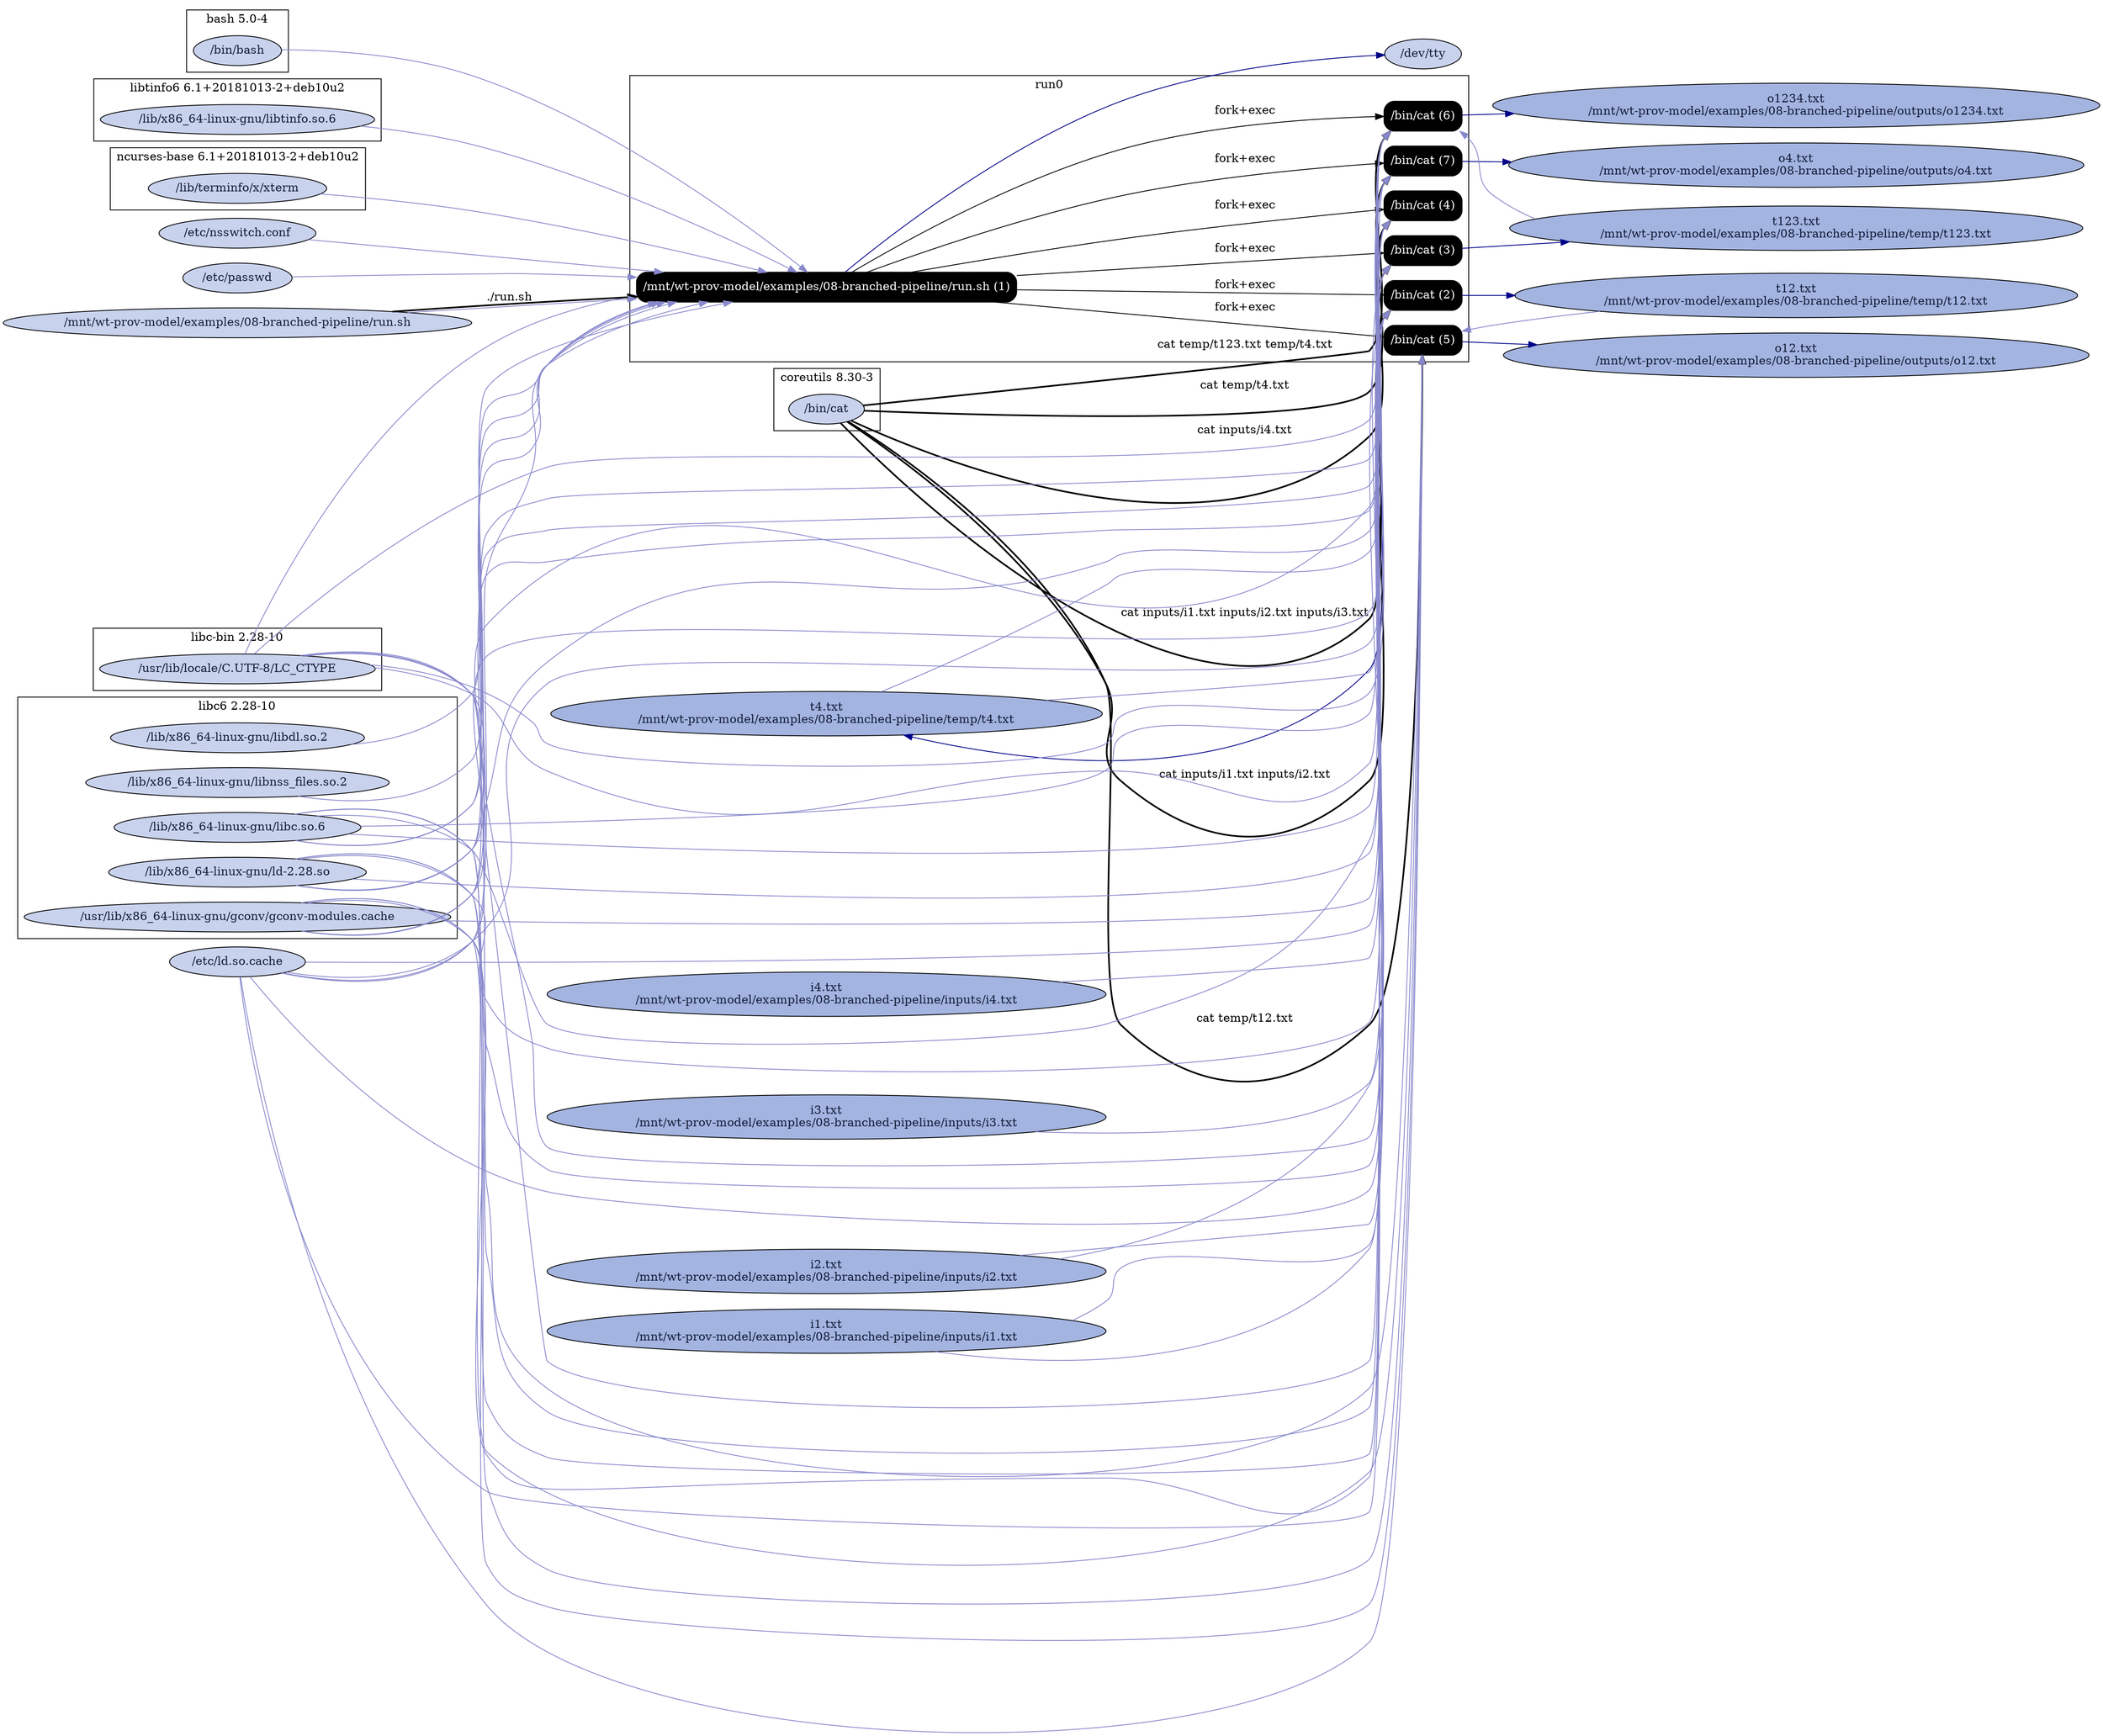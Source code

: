 digraph G {
    rankdir=LR;

    /* programs */
    node [shape=box fontcolor=white fillcolor=black style="filled,rounded"];
    subgraph cluster_run0 {
        label="run0";
        prog0 [label="/mnt/wt-prov-model/examples/08-branched-pipeline/run.sh (1)"];
        prog1 [label="/bin/cat (2)"];
        prog0 -> prog1 [label="fork+exec"];
        prog2 [label="/bin/cat (3)"];
        prog0 -> prog2 [label="fork+exec"];
        prog3 [label="/bin/cat (4)"];
        prog0 -> prog3 [label="fork+exec"];
        prog4 [label="/bin/cat (5)"];
        prog0 -> prog4 [label="fork+exec"];
        prog5 [label="/bin/cat (6)"];
        prog0 -> prog5 [label="fork+exec"];
        prog6 [label="/bin/cat (7)"];
        prog0 -> prog6 [label="fork+exec"];
    }

    node [shape=ellipse fontcolor="#131C39" fillcolor="#C9D2ED"];

    /* system packages */
    subgraph cluster_pkg0 {
        label="bash 5.0-4";
        "/bin/bash";
    }
    subgraph cluster_pkg1 {
        label="coreutils 8.30-3";
        "/bin/cat";
    }
    subgraph cluster_pkg2 {
        label="libc-bin 2.28-10";
        "/usr/lib/locale/C.UTF-8/LC_CTYPE";
    }
    subgraph cluster_pkg3 {
        label="libc6 2.28-10";
        "/lib/x86_64-linux-gnu/ld-2.28.so";
        "/lib/x86_64-linux-gnu/libc.so.6";
        "/lib/x86_64-linux-gnu/libdl.so.2";
        "/lib/x86_64-linux-gnu/libnss_files.so.2";
        "/usr/lib/x86_64-linux-gnu/gconv/gconv-modules.cache";
    }
    subgraph cluster_pkg4 {
        label="libtinfo6 6.1+20181013-2+deb10u2";
        "/lib/x86_64-linux-gnu/libtinfo.so.6";
    }
    subgraph cluster_pkg5 {
        label="ncurses-base 6.1+20181013-2+deb10u2";
        "/lib/terminfo/x/xterm";
    }

    /* other files */
    "/dev/tty";
    "/etc/ld.so.cache";
    "/etc/nsswitch.conf";
    "/etc/passwd";
    "/mnt/wt-prov-model/examples/08-branched-pipeline/inputs/i1.txt" [fillcolor="#A3B4E0", label="i1.txt\n/mnt/wt-prov-model/examples/08-branched-pipeline/inputs/i1.txt"];
    "/mnt/wt-prov-model/examples/08-branched-pipeline/inputs/i2.txt" [fillcolor="#A3B4E0", label="i2.txt\n/mnt/wt-prov-model/examples/08-branched-pipeline/inputs/i2.txt"];
    "/mnt/wt-prov-model/examples/08-branched-pipeline/inputs/i3.txt" [fillcolor="#A3B4E0", label="i3.txt\n/mnt/wt-prov-model/examples/08-branched-pipeline/inputs/i3.txt"];
    "/mnt/wt-prov-model/examples/08-branched-pipeline/inputs/i4.txt" [fillcolor="#A3B4E0", label="i4.txt\n/mnt/wt-prov-model/examples/08-branched-pipeline/inputs/i4.txt"];
    "/mnt/wt-prov-model/examples/08-branched-pipeline/outputs/o12.txt" [fillcolor="#A3B4E0", label="o12.txt\n/mnt/wt-prov-model/examples/08-branched-pipeline/outputs/o12.txt"];
    "/mnt/wt-prov-model/examples/08-branched-pipeline/outputs/o1234.txt" [fillcolor="#A3B4E0", label="o1234.txt\n/mnt/wt-prov-model/examples/08-branched-pipeline/outputs/o1234.txt"];
    "/mnt/wt-prov-model/examples/08-branched-pipeline/outputs/o4.txt" [fillcolor="#A3B4E0", label="o4.txt\n/mnt/wt-prov-model/examples/08-branched-pipeline/outputs/o4.txt"];
    "/mnt/wt-prov-model/examples/08-branched-pipeline/run.sh";
    "/mnt/wt-prov-model/examples/08-branched-pipeline/temp/t12.txt" [fillcolor="#A3B4E0", label="t12.txt\n/mnt/wt-prov-model/examples/08-branched-pipeline/temp/t12.txt"];
    "/mnt/wt-prov-model/examples/08-branched-pipeline/temp/t123.txt" [fillcolor="#A3B4E0", label="t123.txt\n/mnt/wt-prov-model/examples/08-branched-pipeline/temp/t123.txt"];
    "/mnt/wt-prov-model/examples/08-branched-pipeline/temp/t4.txt" [fillcolor="#A3B4E0", label="t4.txt\n/mnt/wt-prov-model/examples/08-branched-pipeline/temp/t4.txt"];

    "/mnt/wt-prov-model/examples/08-branched-pipeline/run.sh" -> prog0 [style=bold, label="./run.sh"];
    "/bin/bash" -> prog0 [color="#8888CC"];
    "/lib/x86_64-linux-gnu/ld-2.28.so" -> prog0 [color="#8888CC"];
    "/etc/ld.so.cache" -> prog0 [color="#8888CC"];
    "/lib/x86_64-linux-gnu/libtinfo.so.6" -> prog0 [color="#8888CC"];
    "/lib/x86_64-linux-gnu/libdl.so.2" -> prog0 [color="#8888CC"];
    "/lib/x86_64-linux-gnu/libc.so.6" -> prog0 [color="#8888CC"];
    prog0 -> "/dev/tty" [color="#000088"];
    "/usr/lib/locale/C.UTF-8/LC_CTYPE" -> prog0 [color="#8888CC"];
    "/usr/lib/x86_64-linux-gnu/gconv/gconv-modules.cache" -> prog0 [color="#8888CC"];
    "/etc/nsswitch.conf" -> prog0 [color="#8888CC"];
    "/lib/x86_64-linux-gnu/libnss_files.so.2" -> prog0 [color="#8888CC"];
    "/etc/passwd" -> prog0 [color="#8888CC"];
    "/mnt/wt-prov-model/examples/08-branched-pipeline/run.sh" -> prog0 [color="#8888CC"];
    prog1 -> "/mnt/wt-prov-model/examples/08-branched-pipeline/temp/t12.txt" [color="#000088"];
    "/bin/cat" -> prog1 [style=bold, label="cat inputs/i1.txt inputs/i2.txt"];
    "/lib/x86_64-linux-gnu/ld-2.28.so" -> prog1 [color="#8888CC"];
    "/etc/ld.so.cache" -> prog1 [color="#8888CC"];
    "/lib/x86_64-linux-gnu/libc.so.6" -> prog1 [color="#8888CC"];
    "/usr/lib/locale/C.UTF-8/LC_CTYPE" -> prog1 [color="#8888CC"];
    "/usr/lib/x86_64-linux-gnu/gconv/gconv-modules.cache" -> prog1 [color="#8888CC"];
    "/mnt/wt-prov-model/examples/08-branched-pipeline/inputs/i1.txt" -> prog1 [color="#8888CC"];
    "/mnt/wt-prov-model/examples/08-branched-pipeline/inputs/i2.txt" -> prog1 [color="#8888CC"];
    "/lib/terminfo/x/xterm" -> prog0 [color="#8888CC"];
    prog2 -> "/mnt/wt-prov-model/examples/08-branched-pipeline/temp/t123.txt" [color="#000088"];
    "/bin/cat" -> prog2 [style=bold, label="cat inputs/i1.txt inputs/i2.txt inputs/i3.txt"];
    "/lib/x86_64-linux-gnu/ld-2.28.so" -> prog2 [color="#8888CC"];
    "/etc/ld.so.cache" -> prog2 [color="#8888CC"];
    "/lib/x86_64-linux-gnu/libc.so.6" -> prog2 [color="#8888CC"];
    "/usr/lib/locale/C.UTF-8/LC_CTYPE" -> prog2 [color="#8888CC"];
    "/usr/lib/x86_64-linux-gnu/gconv/gconv-modules.cache" -> prog2 [color="#8888CC"];
    "/mnt/wt-prov-model/examples/08-branched-pipeline/inputs/i1.txt" -> prog2 [color="#8888CC"];
    "/mnt/wt-prov-model/examples/08-branched-pipeline/inputs/i2.txt" -> prog2 [color="#8888CC"];
    "/mnt/wt-prov-model/examples/08-branched-pipeline/inputs/i3.txt" -> prog2 [color="#8888CC"];
    prog3 -> "/mnt/wt-prov-model/examples/08-branched-pipeline/temp/t4.txt" [color="#000088"];
    "/bin/cat" -> prog3 [style=bold, label="cat inputs/i4.txt"];
    "/lib/x86_64-linux-gnu/ld-2.28.so" -> prog3 [color="#8888CC"];
    "/etc/ld.so.cache" -> prog3 [color="#8888CC"];
    "/lib/x86_64-linux-gnu/libc.so.6" -> prog3 [color="#8888CC"];
    "/usr/lib/locale/C.UTF-8/LC_CTYPE" -> prog3 [color="#8888CC"];
    "/usr/lib/x86_64-linux-gnu/gconv/gconv-modules.cache" -> prog3 [color="#8888CC"];
    "/mnt/wt-prov-model/examples/08-branched-pipeline/inputs/i4.txt" -> prog3 [color="#8888CC"];
    prog4 -> "/mnt/wt-prov-model/examples/08-branched-pipeline/outputs/o12.txt" [color="#000088"];
    "/bin/cat" -> prog4 [style=bold, label="cat temp/t12.txt"];
    "/lib/x86_64-linux-gnu/ld-2.28.so" -> prog4 [color="#8888CC"];
    "/etc/ld.so.cache" -> prog4 [color="#8888CC"];
    "/lib/x86_64-linux-gnu/libc.so.6" -> prog4 [color="#8888CC"];
    "/usr/lib/locale/C.UTF-8/LC_CTYPE" -> prog4 [color="#8888CC"];
    "/usr/lib/x86_64-linux-gnu/gconv/gconv-modules.cache" -> prog4 [color="#8888CC"];
    "/mnt/wt-prov-model/examples/08-branched-pipeline/temp/t12.txt" -> prog4 [color="#8888CC"];
    prog5 -> "/mnt/wt-prov-model/examples/08-branched-pipeline/outputs/o1234.txt" [color="#000088"];
    "/bin/cat" -> prog5 [style=bold, label="cat temp/t123.txt temp/t4.txt"];
    "/lib/x86_64-linux-gnu/ld-2.28.so" -> prog5 [color="#8888CC"];
    "/etc/ld.so.cache" -> prog5 [color="#8888CC"];
    "/lib/x86_64-linux-gnu/libc.so.6" -> prog5 [color="#8888CC"];
    "/usr/lib/locale/C.UTF-8/LC_CTYPE" -> prog5 [color="#8888CC"];
    "/usr/lib/x86_64-linux-gnu/gconv/gconv-modules.cache" -> prog5 [color="#8888CC"];
    "/mnt/wt-prov-model/examples/08-branched-pipeline/temp/t123.txt" -> prog5 [color="#8888CC"];
    "/mnt/wt-prov-model/examples/08-branched-pipeline/temp/t4.txt" -> prog5 [color="#8888CC"];
    prog6 -> "/mnt/wt-prov-model/examples/08-branched-pipeline/outputs/o4.txt" [color="#000088"];
    "/bin/cat" -> prog6 [style=bold, label="cat temp/t4.txt"];
    "/lib/x86_64-linux-gnu/ld-2.28.so" -> prog6 [color="#8888CC"];
    "/etc/ld.so.cache" -> prog6 [color="#8888CC"];
    "/lib/x86_64-linux-gnu/libc.so.6" -> prog6 [color="#8888CC"];
    "/usr/lib/locale/C.UTF-8/LC_CTYPE" -> prog6 [color="#8888CC"];
    "/usr/lib/x86_64-linux-gnu/gconv/gconv-modules.cache" -> prog6 [color="#8888CC"];
    "/mnt/wt-prov-model/examples/08-branched-pipeline/temp/t4.txt" -> prog6 [color="#8888CC"];
}
